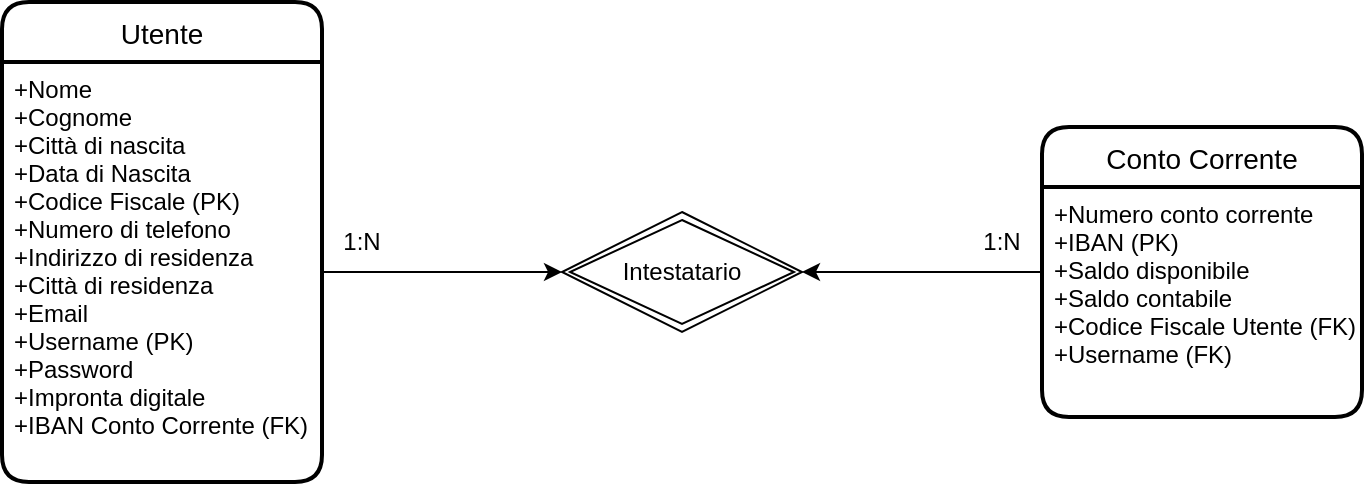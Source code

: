 <mxfile version="13.2.3"><diagram id="OXrTxB1bpMo4cRkwfa_O" name="Page-1"><mxGraphModel dx="816" dy="464" grid="1" gridSize="10" guides="1" tooltips="1" connect="1" arrows="1" fold="1" page="1" pageScale="1" pageWidth="827" pageHeight="1169" math="0" shadow="0"><root><mxCell id="0"/><mxCell id="1" parent="0"/><mxCell id="6RjsgGmSMrCSFAB9THTs-34" value="Intestatario" style="shape=rhombus;double=1;perimeter=rhombusPerimeter;whiteSpace=wrap;html=1;align=center;" vertex="1" parent="1"><mxGeometry x="390" y="145" width="120" height="60" as="geometry"/></mxCell><mxCell id="6RjsgGmSMrCSFAB9THTs-41" value="" style="edgeStyle=orthogonalEdgeStyle;rounded=0;orthogonalLoop=1;jettySize=auto;html=1;entryX=1;entryY=0.5;entryDx=0;entryDy=0;" edge="1" parent="1" source="6RjsgGmSMrCSFAB9THTs-29" target="6RjsgGmSMrCSFAB9THTs-34"><mxGeometry relative="1" as="geometry"><mxPoint x="550" y="175" as="targetPoint"/></mxGeometry></mxCell><mxCell id="6RjsgGmSMrCSFAB9THTs-29" value="Conto Corrente" style="swimlane;childLayout=stackLayout;horizontal=1;startSize=30;horizontalStack=0;rounded=1;fontSize=14;fontStyle=0;strokeWidth=2;resizeParent=0;resizeLast=1;shadow=0;dashed=0;align=center;" vertex="1" parent="1"><mxGeometry x="630" y="102.5" width="160" height="145" as="geometry"><mxRectangle x="630" y="102.5" width="130" height="30" as="alternateBounds"/></mxGeometry></mxCell><mxCell id="6RjsgGmSMrCSFAB9THTs-30" value="+Numero conto corrente&#10;+IBAN (PK)&#10;+Saldo disponibile&#10;+Saldo contabile&#10;+Codice Fiscale Utente (FK)&#10;+Username (FK)" style="align=left;strokeColor=none;fillColor=none;spacingLeft=4;fontSize=12;verticalAlign=top;resizable=0;rotatable=0;part=1;fontStyle=0" vertex="1" parent="6RjsgGmSMrCSFAB9THTs-29"><mxGeometry y="30" width="160" height="115" as="geometry"/></mxCell><mxCell id="6RjsgGmSMrCSFAB9THTs-44" style="edgeStyle=orthogonalEdgeStyle;rounded=0;orthogonalLoop=1;jettySize=auto;html=1;entryX=0;entryY=0.5;entryDx=0;entryDy=0;" edge="1" parent="1" source="6RjsgGmSMrCSFAB9THTs-26" target="6RjsgGmSMrCSFAB9THTs-34"><mxGeometry relative="1" as="geometry"/></mxCell><mxCell id="6RjsgGmSMrCSFAB9THTs-25" value="Utente" style="swimlane;childLayout=stackLayout;horizontal=1;startSize=30;horizontalStack=0;rounded=1;fontSize=14;fontStyle=0;strokeWidth=2;resizeParent=0;resizeLast=1;shadow=0;dashed=0;align=center;" vertex="1" parent="1"><mxGeometry x="110" y="40" width="160" height="240" as="geometry"><mxRectangle x="110" y="40" width="70" height="30" as="alternateBounds"/></mxGeometry></mxCell><mxCell id="6RjsgGmSMrCSFAB9THTs-26" value="+Nome&#10;+Cognome&#10;+Città di nascita&#10;+Data di Nascita&#10;+Codice Fiscale (PK)&#10;+Numero di telefono&#10;+Indirizzo di residenza&#10;+Città di residenza&#10;+Email&#10;+Username (PK)&#10;+Password&#10;+Impronta digitale&#10;+IBAN Conto Corrente (FK)&#10;&#10;" style="align=left;strokeColor=none;fillColor=none;spacingLeft=4;fontSize=12;verticalAlign=top;resizable=0;rotatable=0;part=1;" vertex="1" parent="6RjsgGmSMrCSFAB9THTs-25"><mxGeometry y="30" width="160" height="210" as="geometry"/></mxCell><mxCell id="6RjsgGmSMrCSFAB9THTs-45" value="1:N" style="text;html=1;strokeColor=none;fillColor=none;align=center;verticalAlign=middle;whiteSpace=wrap;rounded=0;" vertex="1" parent="1"><mxGeometry x="270" y="150" width="40" height="20" as="geometry"/></mxCell><mxCell id="6RjsgGmSMrCSFAB9THTs-46" value="1:N" style="text;html=1;strokeColor=none;fillColor=none;align=center;verticalAlign=middle;whiteSpace=wrap;rounded=0;" vertex="1" parent="1"><mxGeometry x="590" y="150" width="40" height="20" as="geometry"/></mxCell></root></mxGraphModel></diagram></mxfile>